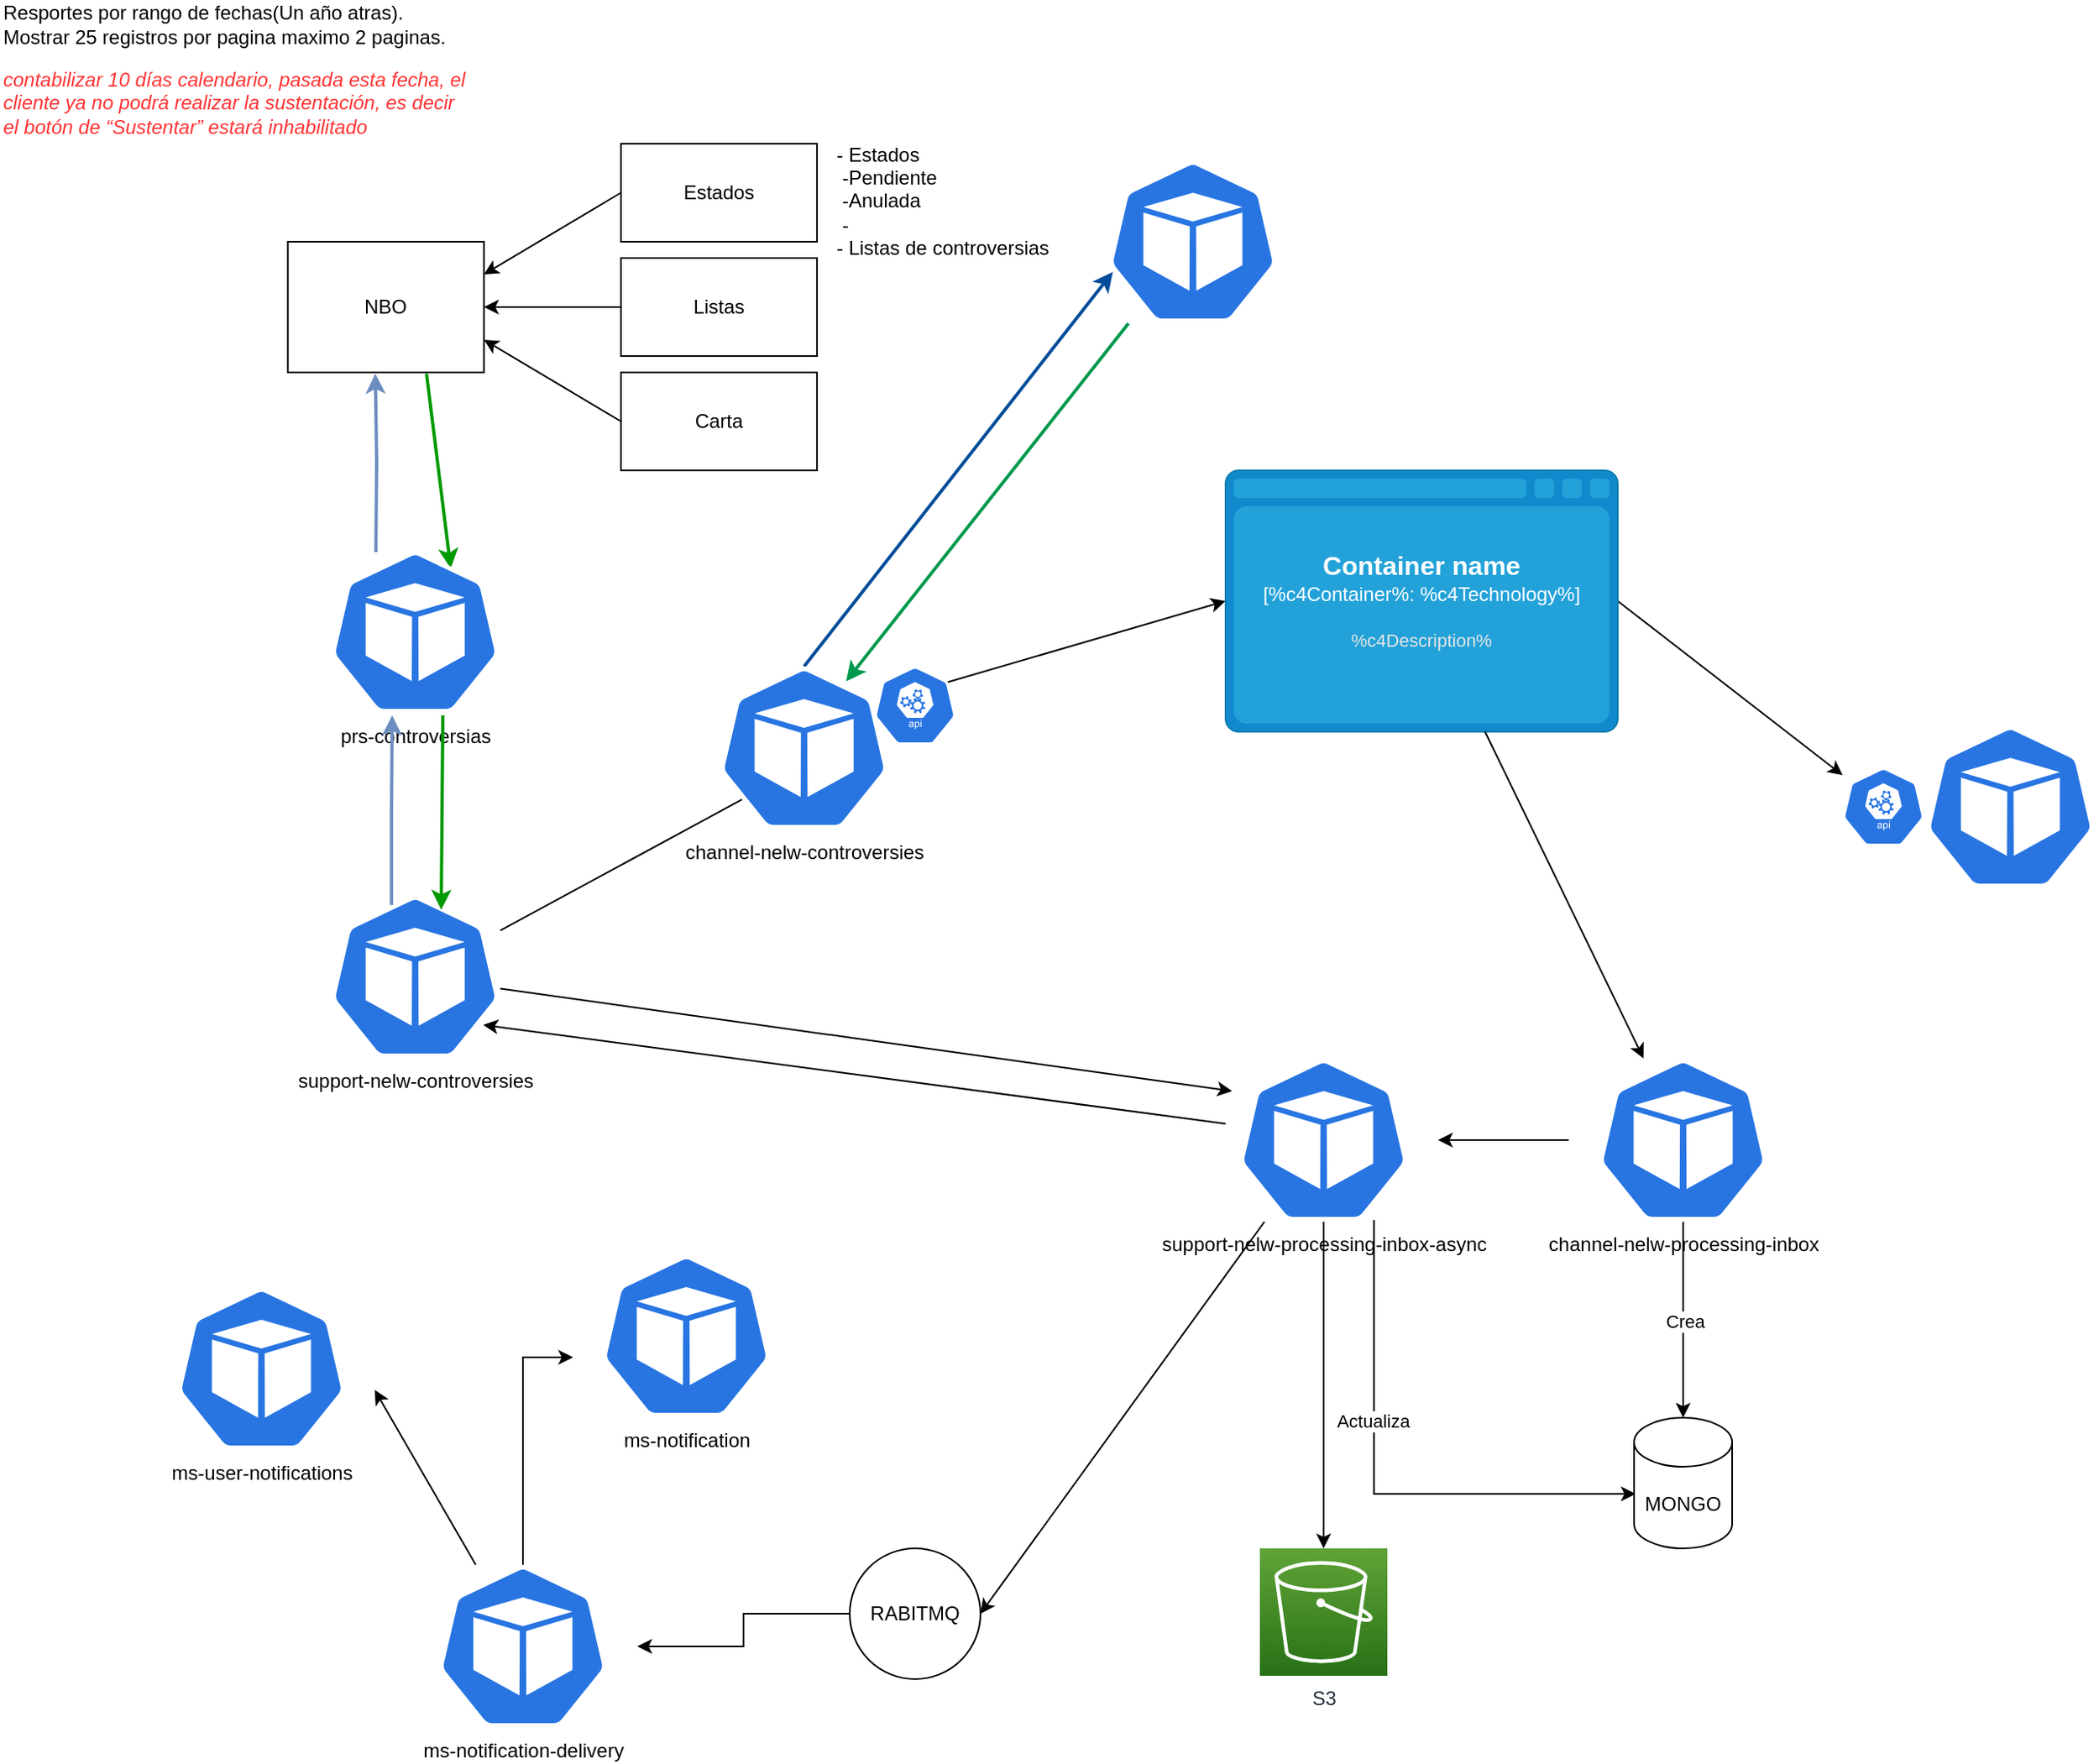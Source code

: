 <mxfile version="21.3.4" type="github">
  <diagram name="Page-1" id="mk7w8Jy9pMZxT-yU60Fw">
    <mxGraphModel dx="1912" dy="2128" grid="1" gridSize="10" guides="1" tooltips="1" connect="1" arrows="1" fold="1" page="1" pageScale="1" pageWidth="850" pageHeight="1100" math="0" shadow="0">
      <root>
        <mxCell id="0" />
        <mxCell id="1" parent="0" />
        <mxCell id="zTaSaWMFqW3K9oS2xFOq-24" value="" style="rounded=0;orthogonalLoop=1;jettySize=auto;html=1;exitX=0.5;exitY=0;exitDx=0;exitDy=0;strokeColor=#004C99;strokeWidth=2;entryX=0.15;entryY=0.685;entryDx=0;entryDy=0;entryPerimeter=0;exitPerimeter=0;" parent="1" target="wl---6Z1MDnz97I1kQeS-47" edge="1" source="-Y-mHMBH6MeAc0rdazy_-32">
          <mxGeometry relative="1" as="geometry">
            <mxPoint x="320" y="340" as="sourcePoint" />
            <mxPoint x="140" y="410" as="targetPoint" />
          </mxGeometry>
        </mxCell>
        <mxCell id="wl---6Z1MDnz97I1kQeS-2" style="rounded=0;orthogonalLoop=1;jettySize=auto;html=1;exitX=1;exitY=0.5;exitDx=0;exitDy=0;exitPerimeter=0;" parent="1" source="niubizenlinea.com.pe" target="wl---6Z1MDnz97I1kQeS-42" edge="1">
          <mxGeometry relative="1" as="geometry">
            <mxPoint x="1060" y="75" as="sourcePoint" />
          </mxGeometry>
        </mxCell>
        <mxCell id="wl---6Z1MDnz97I1kQeS-8" style="rounded=0;orthogonalLoop=1;jettySize=auto;html=1;entryX=0;entryY=0.5;entryDx=0;entryDy=0;entryPerimeter=0;startArrow=none;exitX=0.9;exitY=0.2;exitDx=0;exitDy=0;exitPerimeter=0;" parent="1" source="wl---6Z1MDnz97I1kQeS-38" target="niubizenlinea.com.pe" edge="1">
          <mxGeometry relative="1" as="geometry">
            <mxPoint x="470" y="270" as="sourcePoint" />
            <mxPoint x="940" y="75" as="targetPoint" />
          </mxGeometry>
        </mxCell>
        <mxCell id="wl---6Z1MDnz97I1kQeS-33" style="edgeStyle=orthogonalEdgeStyle;rounded=0;orthogonalLoop=1;jettySize=auto;html=1;entryX=0.446;entryY=1.01;entryDx=0;entryDy=0;fillColor=#dae8fc;strokeColor=#6c8ebf;entryPerimeter=0;strokeWidth=2;" parent="1" target="zTaSaWMFqW3K9oS2xFOq-2" edge="1">
          <mxGeometry relative="1" as="geometry">
            <mxPoint x="340" y="70" as="sourcePoint" />
          </mxGeometry>
        </mxCell>
        <mxCell id="zTaSaWMFqW3K9oS2xFOq-3" style="rounded=0;orthogonalLoop=1;jettySize=auto;html=1;exitX=0.707;exitY=1.01;exitDx=0;exitDy=0;fillColor=#d5e8d4;strokeColor=#009900;exitPerimeter=0;strokeWidth=2;entryX=0.709;entryY=0.11;entryDx=0;entryDy=0;entryPerimeter=0;" parent="1" source="zTaSaWMFqW3K9oS2xFOq-2" target="wl---6Z1MDnz97I1kQeS-49" edge="1">
          <mxGeometry relative="1" as="geometry">
            <mxPoint x="120" y="20" as="targetPoint" />
          </mxGeometry>
        </mxCell>
        <mxCell id="wl---6Z1MDnz97I1kQeS-28" style="edgeStyle=orthogonalEdgeStyle;rounded=0;orthogonalLoop=1;jettySize=auto;html=1;exitX=0.25;exitY=1;exitDx=0;exitDy=0;" parent="1" target="wl---6Z1MDnz97I1kQeS-25" edge="1">
          <mxGeometry relative="1" as="geometry">
            <Array as="points">
              <mxPoint x="820" y="420" />
              <mxPoint x="820" y="539" />
            </Array>
            <mxPoint x="830" y="420" as="sourcePoint" />
          </mxGeometry>
        </mxCell>
        <mxCell id="zTaSaWMFqW3K9oS2xFOq-1" value="Resportes por rango de fechas(Un año atras).&lt;br&gt;Mostrar 25 registros por pagina maximo 2 paginas.&lt;br&gt;&lt;p data-pm-slice=&quot;1 1 [&amp;quot;bulletList&amp;quot;,null,&amp;quot;listItem&amp;quot;,null]&quot;&gt;&lt;em&gt;&lt;font color=&quot;#ff3333&quot;&gt;contabilizar 10 días calendario, pasada esta fecha, el cliente ya no podrá realizar la sustentación, es decir el botón de “Sustentar” estará inhabilitado&lt;/font&gt;&lt;/em&gt;&lt;/p&gt;&lt;br&gt;&lt;br&gt;" style="text;html=1;strokeColor=none;fillColor=none;align=left;verticalAlign=middle;whiteSpace=wrap;rounded=0;" parent="1" vertex="1">
          <mxGeometry x="110" y="-220" width="290" height="30" as="geometry" />
        </mxCell>
        <mxCell id="zTaSaWMFqW3K9oS2xFOq-2" value="NBO" style="whiteSpace=wrap;html=1;" parent="1" vertex="1">
          <mxGeometry x="286.17" y="-120" width="120" height="80" as="geometry" />
        </mxCell>
        <mxCell id="zTaSaWMFqW3K9oS2xFOq-6" value="- Estados&lt;br&gt;&lt;span style=&quot;white-space: pre;&quot;&gt; &lt;/span&gt;-Pendiente&lt;br&gt;&lt;span style=&quot;white-space: pre;&quot;&gt; &lt;/span&gt;-Anulada&lt;br&gt;&lt;span style=&quot;white-space: pre;&quot;&gt; &lt;/span&gt;-&lt;br&gt;- Listas de controversias" style="text;html=1;strokeColor=none;fillColor=none;align=left;verticalAlign=middle;whiteSpace=wrap;rounded=0;" parent="1" vertex="1">
          <mxGeometry x="620" y="-150" width="160" height="10" as="geometry" />
        </mxCell>
        <mxCell id="zTaSaWMFqW3K9oS2xFOq-9" style="rounded=0;orthogonalLoop=1;jettySize=auto;html=1;entryX=1;entryY=0.25;entryDx=0;entryDy=0;exitX=0;exitY=0.5;exitDx=0;exitDy=0;" parent="1" source="zTaSaWMFqW3K9oS2xFOq-7" target="zTaSaWMFqW3K9oS2xFOq-2" edge="1">
          <mxGeometry relative="1" as="geometry" />
        </mxCell>
        <mxCell id="zTaSaWMFqW3K9oS2xFOq-7" value="Estados" style="whiteSpace=wrap;html=1;" parent="1" vertex="1">
          <mxGeometry x="490" y="-180" width="120" height="60" as="geometry" />
        </mxCell>
        <mxCell id="zTaSaWMFqW3K9oS2xFOq-12" style="edgeStyle=orthogonalEdgeStyle;rounded=0;orthogonalLoop=1;jettySize=auto;html=1;entryX=1;entryY=0.5;entryDx=0;entryDy=0;" parent="1" source="zTaSaWMFqW3K9oS2xFOq-10" target="zTaSaWMFqW3K9oS2xFOq-2" edge="1">
          <mxGeometry relative="1" as="geometry" />
        </mxCell>
        <mxCell id="zTaSaWMFqW3K9oS2xFOq-10" value="Listas" style="whiteSpace=wrap;html=1;" parent="1" vertex="1">
          <mxGeometry x="490" y="-110" width="120" height="60" as="geometry" />
        </mxCell>
        <mxCell id="zTaSaWMFqW3K9oS2xFOq-13" style="rounded=0;orthogonalLoop=1;jettySize=auto;html=1;entryX=1;entryY=0.75;entryDx=0;entryDy=0;exitX=0;exitY=0.5;exitDx=0;exitDy=0;" parent="1" source="zTaSaWMFqW3K9oS2xFOq-11" target="zTaSaWMFqW3K9oS2xFOq-2" edge="1">
          <mxGeometry relative="1" as="geometry" />
        </mxCell>
        <mxCell id="zTaSaWMFqW3K9oS2xFOq-11" value="Carta" style="whiteSpace=wrap;html=1;" parent="1" vertex="1">
          <mxGeometry x="490" y="-40" width="120" height="60" as="geometry" />
        </mxCell>
        <mxCell id="zTaSaWMFqW3K9oS2xFOq-21" value="S3" style="sketch=0;points=[[0,0,0],[0.25,0,0],[0.5,0,0],[0.75,0,0],[1,0,0],[0,1,0],[0.25,1,0],[0.5,1,0],[0.75,1,0],[1,1,0],[0,0.25,0],[0,0.5,0],[0,0.75,0],[1,0.25,0],[1,0.5,0],[1,0.75,0]];outlineConnect=0;fontColor=#232F3E;gradientColor=#60A337;gradientDirection=north;fillColor=#277116;strokeColor=#ffffff;dashed=0;verticalLabelPosition=bottom;verticalAlign=top;align=center;html=1;fontSize=12;fontStyle=0;aspect=fixed;shape=mxgraph.aws4.resourceIcon;resIcon=mxgraph.aws4.s3;" parent="1" vertex="1">
          <mxGeometry x="881" y="680" width="78" height="78" as="geometry" />
        </mxCell>
        <mxCell id="-Y-mHMBH6MeAc0rdazy_-28" style="rounded=0;orthogonalLoop=1;jettySize=auto;html=1;entryX=0.1;entryY=0.2;entryDx=0;entryDy=0;entryPerimeter=0;" edge="1" parent="1" source="wl---6Z1MDnz97I1kQeS-35" target="-Y-mHMBH6MeAc0rdazy_-3">
          <mxGeometry relative="1" as="geometry" />
        </mxCell>
        <mxCell id="wl---6Z1MDnz97I1kQeS-35" value="support-nelw-controversies" style="sketch=0;html=1;dashed=0;whitespace=wrap;fillColor=#2875E2;strokeColor=#ffffff;points=[[0.005,0.63,0],[0.1,0.2,0],[0.9,0.2,0],[0.5,0,0],[0.995,0.63,0],[0.72,0.99,0],[0.5,1,0],[0.28,0.99,0]];verticalLabelPosition=bottom;align=center;verticalAlign=top;shape=mxgraph.kubernetes.icon;prIcon=pod" parent="1" vertex="1">
          <mxGeometry x="312" y="280" width="104.17" height="100" as="geometry" />
        </mxCell>
        <object placeholders="1" c4Type="Container name" label="&lt;font style=&quot;font-size: 16px&quot;&gt;&lt;b&gt;%c4Type%&lt;/b&gt;&lt;/font&gt;&lt;div&gt;[%c4Container%:&amp;nbsp;%c4Technology%]&lt;/div&gt;&lt;br&gt;&lt;div&gt;&lt;font style=&quot;font-size: 11px&quot;&gt;&lt;font color=&quot;#E6E6E6&quot;&gt;%c4Description%&lt;/font&gt;&lt;/div&gt;" id="niubizenlinea.com.pe">
          <mxCell style="shape=mxgraph.c4.webBrowserContainer2;whiteSpace=wrap;html=1;boundedLbl=1;rounded=0;labelBackgroundColor=none;strokeColor=#118ACD;fillColor=#23A2D9;strokeColor=#118ACD;strokeColor2=#0E7DAD;fontSize=12;fontColor=#ffffff;align=center;metaEdit=1;points=[[0.5,0,0],[1,0.25,0],[1,0.5,0],[1,0.75,0],[0.5,1,0],[0,0.75,0],[0,0.5,0],[0,0.25,0]];resizable=0;fontFamily=Helvetica;" parent="1" vertex="1">
            <mxGeometry x="860" y="20" width="240" height="160" as="geometry" />
          </mxCell>
        </object>
        <mxCell id="wl---6Z1MDnz97I1kQeS-39" value="" style="rounded=0;orthogonalLoop=1;jettySize=auto;html=1;endArrow=none;" parent="1" source="wl---6Z1MDnz97I1kQeS-38" target="wl---6Z1MDnz97I1kQeS-35" edge="1">
          <mxGeometry relative="1" as="geometry">
            <mxPoint x="440" y="304.667" as="sourcePoint" />
            <mxPoint x="410" y="293" as="targetPoint" />
          </mxGeometry>
        </mxCell>
        <mxCell id="wl---6Z1MDnz97I1kQeS-38" value="" style="sketch=0;html=1;dashed=0;whitespace=wrap;fillColor=#2875E2;strokeColor=#ffffff;points=[[0.005,0.63,0],[0.1,0.2,0],[0.9,0.2,0],[0.5,0,0],[0.995,0.63,0],[0.72,0.99,0],[0.5,1,0],[0.28,0.99,0]];verticalLabelPosition=bottom;align=center;verticalAlign=top;shape=mxgraph.kubernetes.icon;prIcon=api;fontFamily=Helvetica;fontSize=12;fontColor=default;" parent="1" vertex="1">
          <mxGeometry x="645" y="140" width="50" height="48" as="geometry" />
        </mxCell>
        <mxCell id="wl---6Z1MDnz97I1kQeS-42" value="" style="sketch=0;html=1;dashed=0;whitespace=wrap;fillColor=#2875E2;strokeColor=#ffffff;points=[[0.005,0.63,0],[0.1,0.2,0],[0.9,0.2,0],[0.5,0,0],[0.995,0.63,0],[0.72,0.99,0],[0.5,1,0],[0.28,0.99,0]];verticalLabelPosition=bottom;align=center;verticalAlign=top;shape=mxgraph.kubernetes.icon;prIcon=api;fontFamily=Helvetica;fontSize=12;fontColor=default;" parent="1" vertex="1">
          <mxGeometry x="1237.63" y="202" width="50" height="48" as="geometry" />
        </mxCell>
        <mxCell id="wl---6Z1MDnz97I1kQeS-43" value="ms-tracking" style="sketch=0;html=1;dashed=0;whitespace=wrap;fillColor=#2875E2;strokeColor=#ffffff;points=[[0.005,0.63,0],[0.1,0.2,0],[0.9,0.2,0],[0.5,0,0],[0.995,0.63,0],[0.72,0.99,0],[0.5,1,0],[0.28,0.99,0]];verticalLabelPosition=bottom;align=center;verticalAlign=top;shape=mxgraph.kubernetes.icon;prIcon=pod;fontFamily=Helvetica;fontSize=11;fontColor=#FFFFFF;" parent="1" vertex="1">
          <mxGeometry x="1287.63" y="176" width="105.27" height="100" as="geometry" />
        </mxCell>
        <mxCell id="wl---6Z1MDnz97I1kQeS-48" style="shape=connector;rounded=0;orthogonalLoop=1;jettySize=auto;html=1;labelBackgroundColor=default;strokeColor=#00994D;fontFamily=Helvetica;fontSize=11;fontColor=#004C99;endArrow=classic;strokeWidth=2;entryX=0.747;entryY=0.091;entryDx=0;entryDy=0;entryPerimeter=0;" parent="1" source="wl---6Z1MDnz97I1kQeS-47" target="-Y-mHMBH6MeAc0rdazy_-32" edge="1">
          <mxGeometry relative="1" as="geometry" />
        </mxCell>
        <mxCell id="wl---6Z1MDnz97I1kQeS-47" value="ms-authorization" style="sketch=0;html=1;dashed=0;whitespace=wrap;fillColor=#2875E2;strokeColor=#ffffff;points=[[0.005,0.63,0],[0.1,0.2,0],[0.9,0.2,0],[0.5,0,0],[0.995,0.63,0],[0.72,0.99,0],[0.5,1,0],[0.28,0.99,0]];verticalLabelPosition=bottom;align=center;verticalAlign=top;shape=mxgraph.kubernetes.icon;prIcon=pod;fontFamily=Helvetica;fontSize=11;fontColor=#FFFFFF;" parent="1" vertex="1">
          <mxGeometry x="770" y="-170" width="140" height="100" as="geometry" />
        </mxCell>
        <mxCell id="wl---6Z1MDnz97I1kQeS-49" value="prs-controversias&lt;span dir=&quot;ltr&quot; class=&quot;ui-provider bnl bnm c d e f g h i j k l m n o p q r s t bnn bno w x y z ab ac ae af ag ah ai aj ak&quot;&gt;&lt;/span&gt;&lt;span dir=&quot;ltr&quot; class=&quot;ui-provider bnl bnm c d e f g h i j k l m n o p q r s t bnn bno w x y z ab ac ae af ag ah ai aj ak&quot;&gt;&lt;/span&gt;" style="sketch=0;html=1;dashed=0;whitespace=wrap;fillColor=#2875E2;strokeColor=#ffffff;points=[[0.005,0.63,0],[0.1,0.2,0],[0.9,0.2,0],[0.5,0,0],[0.995,0.63,0],[0.72,0.99,0],[0.5,1,0],[0.28,0.99,0]];verticalLabelPosition=bottom;align=center;verticalAlign=top;shape=mxgraph.kubernetes.icon;prIcon=pod" parent="1" vertex="1">
          <mxGeometry x="312" y="69" width="104.17" height="100" as="geometry" />
        </mxCell>
        <mxCell id="-Y-mHMBH6MeAc0rdazy_-1" style="edgeStyle=orthogonalEdgeStyle;rounded=0;orthogonalLoop=1;jettySize=auto;html=1;entryX=0.446;entryY=1.01;entryDx=0;entryDy=0;fillColor=#dae8fc;strokeColor=#6c8ebf;entryPerimeter=0;strokeWidth=2;exitX=0.361;exitY=0.061;exitDx=0;exitDy=0;exitPerimeter=0;" edge="1" parent="1" source="wl---6Z1MDnz97I1kQeS-35">
          <mxGeometry relative="1" as="geometry">
            <mxPoint x="350" y="279" as="sourcePoint" />
            <mxPoint x="350" y="170" as="targetPoint" />
          </mxGeometry>
        </mxCell>
        <mxCell id="-Y-mHMBH6MeAc0rdazy_-2" style="rounded=0;orthogonalLoop=1;jettySize=auto;html=1;exitX=0.707;exitY=1.01;exitDx=0;exitDy=0;fillColor=#d5e8d4;strokeColor=#009900;exitPerimeter=0;strokeWidth=2;entryX=0.709;entryY=0.11;entryDx=0;entryDy=0;entryPerimeter=0;" edge="1" parent="1">
          <mxGeometry relative="1" as="geometry">
            <mxPoint x="380" y="289" as="targetPoint" />
            <mxPoint x="381" y="170" as="sourcePoint" />
          </mxGeometry>
        </mxCell>
        <mxCell id="-Y-mHMBH6MeAc0rdazy_-15" style="edgeStyle=orthogonalEdgeStyle;rounded=0;orthogonalLoop=1;jettySize=auto;html=1;entryX=0.017;entryY=0.583;entryDx=0;entryDy=0;entryPerimeter=0;exitX=0.72;exitY=0.99;exitDx=0;exitDy=0;exitPerimeter=0;" edge="1" parent="1" source="-Y-mHMBH6MeAc0rdazy_-3" target="-Y-mHMBH6MeAc0rdazy_-11">
          <mxGeometry relative="1" as="geometry" />
        </mxCell>
        <mxCell id="-Y-mHMBH6MeAc0rdazy_-17" value="Actualiza" style="edgeLabel;html=1;align=center;verticalAlign=middle;resizable=0;points=[];" vertex="1" connectable="0" parent="-Y-mHMBH6MeAc0rdazy_-15">
          <mxGeometry x="-0.251" y="-1" relative="1" as="geometry">
            <mxPoint as="offset" />
          </mxGeometry>
        </mxCell>
        <mxCell id="-Y-mHMBH6MeAc0rdazy_-22" style="rounded=0;orthogonalLoop=1;jettySize=auto;html=1;entryX=1;entryY=0.5;entryDx=0;entryDy=0;" edge="1" parent="1" source="-Y-mHMBH6MeAc0rdazy_-3" target="-Y-mHMBH6MeAc0rdazy_-19">
          <mxGeometry relative="1" as="geometry" />
        </mxCell>
        <mxCell id="-Y-mHMBH6MeAc0rdazy_-27" style="rounded=0;orthogonalLoop=1;jettySize=auto;html=1;entryX=0.9;entryY=0.795;entryDx=0;entryDy=0;entryPerimeter=0;" edge="1" parent="1" target="wl---6Z1MDnz97I1kQeS-35">
          <mxGeometry relative="1" as="geometry">
            <mxPoint x="860" y="420" as="sourcePoint" />
            <mxPoint x="490" y="369.8" as="targetPoint" />
          </mxGeometry>
        </mxCell>
        <mxCell id="-Y-mHMBH6MeAc0rdazy_-3" value="support-nelw-processing-inbox-async" style="sketch=0;html=1;dashed=0;whitespace=wrap;fillColor=#2875E2;strokeColor=#ffffff;points=[[0.005,0.63,0],[0.1,0.2,0],[0.9,0.2,0],[0.5,0,0],[0.995,0.63,0],[0.72,0.99,0],[0.5,1,0],[0.28,0.99,0]];verticalLabelPosition=bottom;align=center;verticalAlign=top;shape=mxgraph.kubernetes.icon;prIcon=pod;fontFamily=Helvetica;fontSize=12;fontColor=default;" vertex="1" parent="1">
          <mxGeometry x="850" y="380" width="140" height="100" as="geometry" />
        </mxCell>
        <mxCell id="-Y-mHMBH6MeAc0rdazy_-12" style="edgeStyle=orthogonalEdgeStyle;rounded=0;orthogonalLoop=1;jettySize=auto;html=1;" edge="1" parent="1" source="-Y-mHMBH6MeAc0rdazy_-6" target="-Y-mHMBH6MeAc0rdazy_-3">
          <mxGeometry relative="1" as="geometry" />
        </mxCell>
        <mxCell id="-Y-mHMBH6MeAc0rdazy_-14" style="edgeStyle=orthogonalEdgeStyle;rounded=0;orthogonalLoop=1;jettySize=auto;html=1;" edge="1" parent="1" source="-Y-mHMBH6MeAc0rdazy_-6" target="-Y-mHMBH6MeAc0rdazy_-11">
          <mxGeometry relative="1" as="geometry" />
        </mxCell>
        <mxCell id="-Y-mHMBH6MeAc0rdazy_-16" value="Crea" style="edgeLabel;html=1;align=center;verticalAlign=middle;resizable=0;points=[];" vertex="1" connectable="0" parent="-Y-mHMBH6MeAc0rdazy_-14">
          <mxGeometry x="0.017" y="1" relative="1" as="geometry">
            <mxPoint as="offset" />
          </mxGeometry>
        </mxCell>
        <mxCell id="-Y-mHMBH6MeAc0rdazy_-6" value="channel-nelw-processing-inbox" style="sketch=0;html=1;dashed=0;whitespace=wrap;fillColor=#2875E2;strokeColor=#ffffff;points=[[0.005,0.63,0],[0.1,0.2,0],[0.9,0.2,0],[0.5,0,0],[0.995,0.63,0],[0.72,0.99,0],[0.5,1,0],[0.28,0.99,0]];verticalLabelPosition=bottom;align=center;verticalAlign=top;shape=mxgraph.kubernetes.icon;prIcon=pod;fontFamily=Helvetica;fontSize=12;fontColor=default;" vertex="1" parent="1">
          <mxGeometry x="1070" y="380" width="140" height="100" as="geometry" />
        </mxCell>
        <mxCell id="-Y-mHMBH6MeAc0rdazy_-9" value="" style="endArrow=classic;html=1;rounded=0;" edge="1" parent="1" source="niubizenlinea.com.pe" target="-Y-mHMBH6MeAc0rdazy_-6">
          <mxGeometry width="50" height="50" relative="1" as="geometry">
            <mxPoint x="770" y="450" as="sourcePoint" />
            <mxPoint x="820" y="400" as="targetPoint" />
          </mxGeometry>
        </mxCell>
        <mxCell id="-Y-mHMBH6MeAc0rdazy_-10" value="" style="endArrow=classic;html=1;rounded=0;exitX=0.5;exitY=1;exitDx=0;exitDy=0;exitPerimeter=0;" edge="1" parent="1" source="-Y-mHMBH6MeAc0rdazy_-3" target="zTaSaWMFqW3K9oS2xFOq-21">
          <mxGeometry width="50" height="50" relative="1" as="geometry">
            <mxPoint x="730" y="390" as="sourcePoint" />
            <mxPoint x="780" y="340" as="targetPoint" />
          </mxGeometry>
        </mxCell>
        <mxCell id="-Y-mHMBH6MeAc0rdazy_-11" value="MONGO" style="shape=cylinder3;whiteSpace=wrap;html=1;boundedLbl=1;backgroundOutline=1;size=15;" vertex="1" parent="1">
          <mxGeometry x="1110" y="600" width="60" height="80" as="geometry" />
        </mxCell>
        <mxCell id="-Y-mHMBH6MeAc0rdazy_-24" style="edgeStyle=orthogonalEdgeStyle;rounded=0;orthogonalLoop=1;jettySize=auto;html=1;" edge="1" parent="1" source="-Y-mHMBH6MeAc0rdazy_-19" target="-Y-mHMBH6MeAc0rdazy_-23">
          <mxGeometry relative="1" as="geometry" />
        </mxCell>
        <mxCell id="-Y-mHMBH6MeAc0rdazy_-19" value="RABITMQ" style="ellipse;whiteSpace=wrap;html=1;aspect=fixed;" vertex="1" parent="1">
          <mxGeometry x="630" y="680" width="80" height="80" as="geometry" />
        </mxCell>
        <mxCell id="-Y-mHMBH6MeAc0rdazy_-29" style="edgeStyle=orthogonalEdgeStyle;rounded=0;orthogonalLoop=1;jettySize=auto;html=1;entryX=0.005;entryY=0.63;entryDx=0;entryDy=0;entryPerimeter=0;" edge="1" parent="1" source="-Y-mHMBH6MeAc0rdazy_-23" target="-Y-mHMBH6MeAc0rdazy_-25">
          <mxGeometry relative="1" as="geometry" />
        </mxCell>
        <mxCell id="-Y-mHMBH6MeAc0rdazy_-31" style="rounded=0;orthogonalLoop=1;jettySize=auto;html=1;entryX=0.995;entryY=0.63;entryDx=0;entryDy=0;entryPerimeter=0;" edge="1" parent="1" source="-Y-mHMBH6MeAc0rdazy_-23" target="-Y-mHMBH6MeAc0rdazy_-30">
          <mxGeometry relative="1" as="geometry" />
        </mxCell>
        <mxCell id="-Y-mHMBH6MeAc0rdazy_-23" value="ms-notification-delivery" style="sketch=0;html=1;dashed=0;whitespace=wrap;fillColor=#2875E2;strokeColor=#ffffff;points=[[0.005,0.63,0],[0.1,0.2,0],[0.9,0.2,0],[0.5,0,0],[0.995,0.63,0],[0.72,0.99,0],[0.5,1,0],[0.28,0.99,0]];verticalLabelPosition=bottom;align=center;verticalAlign=top;shape=mxgraph.kubernetes.icon;prIcon=pod;fontFamily=Helvetica;fontSize=12;fontColor=default;" vertex="1" parent="1">
          <mxGeometry x="360" y="690" width="140" height="100" as="geometry" />
        </mxCell>
        <mxCell id="-Y-mHMBH6MeAc0rdazy_-25" value="ms-notification" style="sketch=0;html=1;dashed=0;whitespace=wrap;fillColor=#2875E2;strokeColor=#ffffff;points=[[0.005,0.63,0],[0.1,0.2,0],[0.9,0.2,0],[0.5,0,0],[0.995,0.63,0],[0.72,0.99,0],[0.5,1,0],[0.28,0.99,0]];verticalLabelPosition=bottom;align=center;verticalAlign=top;shape=mxgraph.kubernetes.icon;prIcon=pod;fontFamily=Helvetica;fontSize=12;fontColor=default;" vertex="1" parent="1">
          <mxGeometry x="460" y="500" width="140" height="100" as="geometry" />
        </mxCell>
        <mxCell id="-Y-mHMBH6MeAc0rdazy_-30" value="ms-user-notifications" style="sketch=0;html=1;dashed=0;whitespace=wrap;fillColor=#2875E2;strokeColor=#ffffff;points=[[0.005,0.63,0],[0.1,0.2,0],[0.9,0.2,0],[0.5,0,0],[0.995,0.63,0],[0.72,0.99,0],[0.5,1,0],[0.28,0.99,0]];verticalLabelPosition=bottom;align=center;verticalAlign=top;shape=mxgraph.kubernetes.icon;prIcon=pod;fontFamily=Helvetica;fontSize=12;fontColor=default;" vertex="1" parent="1">
          <mxGeometry x="200" y="520" width="140" height="100" as="geometry" />
        </mxCell>
        <mxCell id="-Y-mHMBH6MeAc0rdazy_-32" value="channel-nelw-controversies" style="sketch=0;html=1;dashed=0;whitespace=wrap;fillColor=#2875E2;strokeColor=#ffffff;points=[[0.005,0.63,0],[0.1,0.2,0],[0.9,0.2,0],[0.5,0,0],[0.995,0.63,0],[0.72,0.99,0],[0.5,1,0],[0.28,0.99,0]];verticalLabelPosition=bottom;align=center;verticalAlign=top;shape=mxgraph.kubernetes.icon;prIcon=pod" vertex="1" parent="1">
          <mxGeometry x="550" y="140" width="104.17" height="100" as="geometry" />
        </mxCell>
      </root>
    </mxGraphModel>
  </diagram>
</mxfile>
